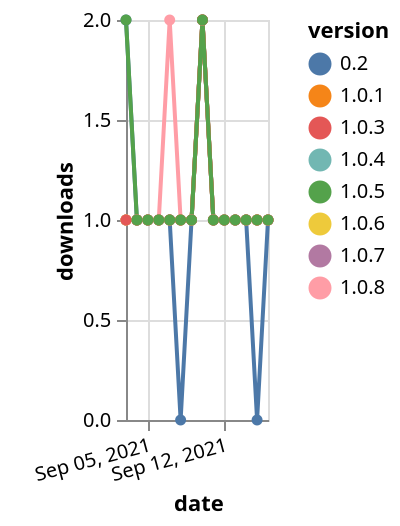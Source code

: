 {"$schema": "https://vega.github.io/schema/vega-lite/v5.json", "description": "A simple bar chart with embedded data.", "data": {"values": [{"date": "2021-09-03", "total": 169, "delta": 1, "version": "1.0.4"}, {"date": "2021-09-04", "total": 170, "delta": 1, "version": "1.0.4"}, {"date": "2021-09-05", "total": 171, "delta": 1, "version": "1.0.4"}, {"date": "2021-09-06", "total": 172, "delta": 1, "version": "1.0.4"}, {"date": "2021-09-07", "total": 173, "delta": 1, "version": "1.0.4"}, {"date": "2021-09-08", "total": 174, "delta": 1, "version": "1.0.4"}, {"date": "2021-09-09", "total": 175, "delta": 1, "version": "1.0.4"}, {"date": "2021-09-10", "total": 177, "delta": 2, "version": "1.0.4"}, {"date": "2021-09-11", "total": 178, "delta": 1, "version": "1.0.4"}, {"date": "2021-09-12", "total": 179, "delta": 1, "version": "1.0.4"}, {"date": "2021-09-13", "total": 180, "delta": 1, "version": "1.0.4"}, {"date": "2021-09-14", "total": 181, "delta": 1, "version": "1.0.4"}, {"date": "2021-09-15", "total": 182, "delta": 1, "version": "1.0.4"}, {"date": "2021-09-16", "total": 183, "delta": 1, "version": "1.0.4"}, {"date": "2021-09-03", "total": 164, "delta": 1, "version": "1.0.8"}, {"date": "2021-09-04", "total": 165, "delta": 1, "version": "1.0.8"}, {"date": "2021-09-05", "total": 166, "delta": 1, "version": "1.0.8"}, {"date": "2021-09-06", "total": 167, "delta": 1, "version": "1.0.8"}, {"date": "2021-09-07", "total": 169, "delta": 2, "version": "1.0.8"}, {"date": "2021-09-08", "total": 170, "delta": 1, "version": "1.0.8"}, {"date": "2021-09-09", "total": 171, "delta": 1, "version": "1.0.8"}, {"date": "2021-09-10", "total": 173, "delta": 2, "version": "1.0.8"}, {"date": "2021-09-11", "total": 174, "delta": 1, "version": "1.0.8"}, {"date": "2021-09-12", "total": 175, "delta": 1, "version": "1.0.8"}, {"date": "2021-09-13", "total": 176, "delta": 1, "version": "1.0.8"}, {"date": "2021-09-14", "total": 177, "delta": 1, "version": "1.0.8"}, {"date": "2021-09-15", "total": 178, "delta": 1, "version": "1.0.8"}, {"date": "2021-09-16", "total": 179, "delta": 1, "version": "1.0.8"}, {"date": "2021-09-03", "total": 194, "delta": 1, "version": "1.0.1"}, {"date": "2021-09-04", "total": 195, "delta": 1, "version": "1.0.1"}, {"date": "2021-09-05", "total": 196, "delta": 1, "version": "1.0.1"}, {"date": "2021-09-06", "total": 197, "delta": 1, "version": "1.0.1"}, {"date": "2021-09-07", "total": 198, "delta": 1, "version": "1.0.1"}, {"date": "2021-09-08", "total": 199, "delta": 1, "version": "1.0.1"}, {"date": "2021-09-09", "total": 200, "delta": 1, "version": "1.0.1"}, {"date": "2021-09-10", "total": 202, "delta": 2, "version": "1.0.1"}, {"date": "2021-09-11", "total": 203, "delta": 1, "version": "1.0.1"}, {"date": "2021-09-12", "total": 204, "delta": 1, "version": "1.0.1"}, {"date": "2021-09-13", "total": 205, "delta": 1, "version": "1.0.1"}, {"date": "2021-09-14", "total": 206, "delta": 1, "version": "1.0.1"}, {"date": "2021-09-15", "total": 207, "delta": 1, "version": "1.0.1"}, {"date": "2021-09-16", "total": 208, "delta": 1, "version": "1.0.1"}, {"date": "2021-09-03", "total": 177, "delta": 1, "version": "1.0.7"}, {"date": "2021-09-04", "total": 178, "delta": 1, "version": "1.0.7"}, {"date": "2021-09-05", "total": 179, "delta": 1, "version": "1.0.7"}, {"date": "2021-09-06", "total": 180, "delta": 1, "version": "1.0.7"}, {"date": "2021-09-07", "total": 181, "delta": 1, "version": "1.0.7"}, {"date": "2021-09-08", "total": 182, "delta": 1, "version": "1.0.7"}, {"date": "2021-09-09", "total": 183, "delta": 1, "version": "1.0.7"}, {"date": "2021-09-10", "total": 185, "delta": 2, "version": "1.0.7"}, {"date": "2021-09-11", "total": 186, "delta": 1, "version": "1.0.7"}, {"date": "2021-09-12", "total": 187, "delta": 1, "version": "1.0.7"}, {"date": "2021-09-13", "total": 188, "delta": 1, "version": "1.0.7"}, {"date": "2021-09-14", "total": 189, "delta": 1, "version": "1.0.7"}, {"date": "2021-09-15", "total": 190, "delta": 1, "version": "1.0.7"}, {"date": "2021-09-16", "total": 191, "delta": 1, "version": "1.0.7"}, {"date": "2021-09-03", "total": 269, "delta": 2, "version": "0.2"}, {"date": "2021-09-04", "total": 270, "delta": 1, "version": "0.2"}, {"date": "2021-09-05", "total": 271, "delta": 1, "version": "0.2"}, {"date": "2021-09-06", "total": 272, "delta": 1, "version": "0.2"}, {"date": "2021-09-07", "total": 273, "delta": 1, "version": "0.2"}, {"date": "2021-09-08", "total": 273, "delta": 0, "version": "0.2"}, {"date": "2021-09-09", "total": 274, "delta": 1, "version": "0.2"}, {"date": "2021-09-10", "total": 276, "delta": 2, "version": "0.2"}, {"date": "2021-09-11", "total": 277, "delta": 1, "version": "0.2"}, {"date": "2021-09-12", "total": 278, "delta": 1, "version": "0.2"}, {"date": "2021-09-13", "total": 279, "delta": 1, "version": "0.2"}, {"date": "2021-09-14", "total": 280, "delta": 1, "version": "0.2"}, {"date": "2021-09-15", "total": 280, "delta": 0, "version": "0.2"}, {"date": "2021-09-16", "total": 281, "delta": 1, "version": "0.2"}, {"date": "2021-09-03", "total": 162, "delta": 1, "version": "1.0.6"}, {"date": "2021-09-04", "total": 163, "delta": 1, "version": "1.0.6"}, {"date": "2021-09-05", "total": 164, "delta": 1, "version": "1.0.6"}, {"date": "2021-09-06", "total": 165, "delta": 1, "version": "1.0.6"}, {"date": "2021-09-07", "total": 166, "delta": 1, "version": "1.0.6"}, {"date": "2021-09-08", "total": 167, "delta": 1, "version": "1.0.6"}, {"date": "2021-09-09", "total": 168, "delta": 1, "version": "1.0.6"}, {"date": "2021-09-10", "total": 170, "delta": 2, "version": "1.0.6"}, {"date": "2021-09-11", "total": 171, "delta": 1, "version": "1.0.6"}, {"date": "2021-09-12", "total": 172, "delta": 1, "version": "1.0.6"}, {"date": "2021-09-13", "total": 173, "delta": 1, "version": "1.0.6"}, {"date": "2021-09-14", "total": 174, "delta": 1, "version": "1.0.6"}, {"date": "2021-09-15", "total": 175, "delta": 1, "version": "1.0.6"}, {"date": "2021-09-16", "total": 176, "delta": 1, "version": "1.0.6"}, {"date": "2021-09-03", "total": 185, "delta": 1, "version": "1.0.3"}, {"date": "2021-09-04", "total": 186, "delta": 1, "version": "1.0.3"}, {"date": "2021-09-05", "total": 187, "delta": 1, "version": "1.0.3"}, {"date": "2021-09-06", "total": 188, "delta": 1, "version": "1.0.3"}, {"date": "2021-09-07", "total": 189, "delta": 1, "version": "1.0.3"}, {"date": "2021-09-08", "total": 190, "delta": 1, "version": "1.0.3"}, {"date": "2021-09-09", "total": 191, "delta": 1, "version": "1.0.3"}, {"date": "2021-09-10", "total": 193, "delta": 2, "version": "1.0.3"}, {"date": "2021-09-11", "total": 194, "delta": 1, "version": "1.0.3"}, {"date": "2021-09-12", "total": 195, "delta": 1, "version": "1.0.3"}, {"date": "2021-09-13", "total": 196, "delta": 1, "version": "1.0.3"}, {"date": "2021-09-14", "total": 197, "delta": 1, "version": "1.0.3"}, {"date": "2021-09-15", "total": 198, "delta": 1, "version": "1.0.3"}, {"date": "2021-09-16", "total": 199, "delta": 1, "version": "1.0.3"}, {"date": "2021-09-03", "total": 169, "delta": 2, "version": "1.0.5"}, {"date": "2021-09-04", "total": 170, "delta": 1, "version": "1.0.5"}, {"date": "2021-09-05", "total": 171, "delta": 1, "version": "1.0.5"}, {"date": "2021-09-06", "total": 172, "delta": 1, "version": "1.0.5"}, {"date": "2021-09-07", "total": 173, "delta": 1, "version": "1.0.5"}, {"date": "2021-09-08", "total": 174, "delta": 1, "version": "1.0.5"}, {"date": "2021-09-09", "total": 175, "delta": 1, "version": "1.0.5"}, {"date": "2021-09-10", "total": 177, "delta": 2, "version": "1.0.5"}, {"date": "2021-09-11", "total": 178, "delta": 1, "version": "1.0.5"}, {"date": "2021-09-12", "total": 179, "delta": 1, "version": "1.0.5"}, {"date": "2021-09-13", "total": 180, "delta": 1, "version": "1.0.5"}, {"date": "2021-09-14", "total": 181, "delta": 1, "version": "1.0.5"}, {"date": "2021-09-15", "total": 182, "delta": 1, "version": "1.0.5"}, {"date": "2021-09-16", "total": 183, "delta": 1, "version": "1.0.5"}]}, "width": "container", "mark": {"type": "line", "point": {"filled": true}}, "encoding": {"x": {"field": "date", "type": "temporal", "timeUnit": "yearmonthdate", "title": "date", "axis": {"labelAngle": -15}}, "y": {"field": "delta", "type": "quantitative", "title": "downloads"}, "color": {"field": "version", "type": "nominal"}, "tooltip": {"field": "delta"}}}